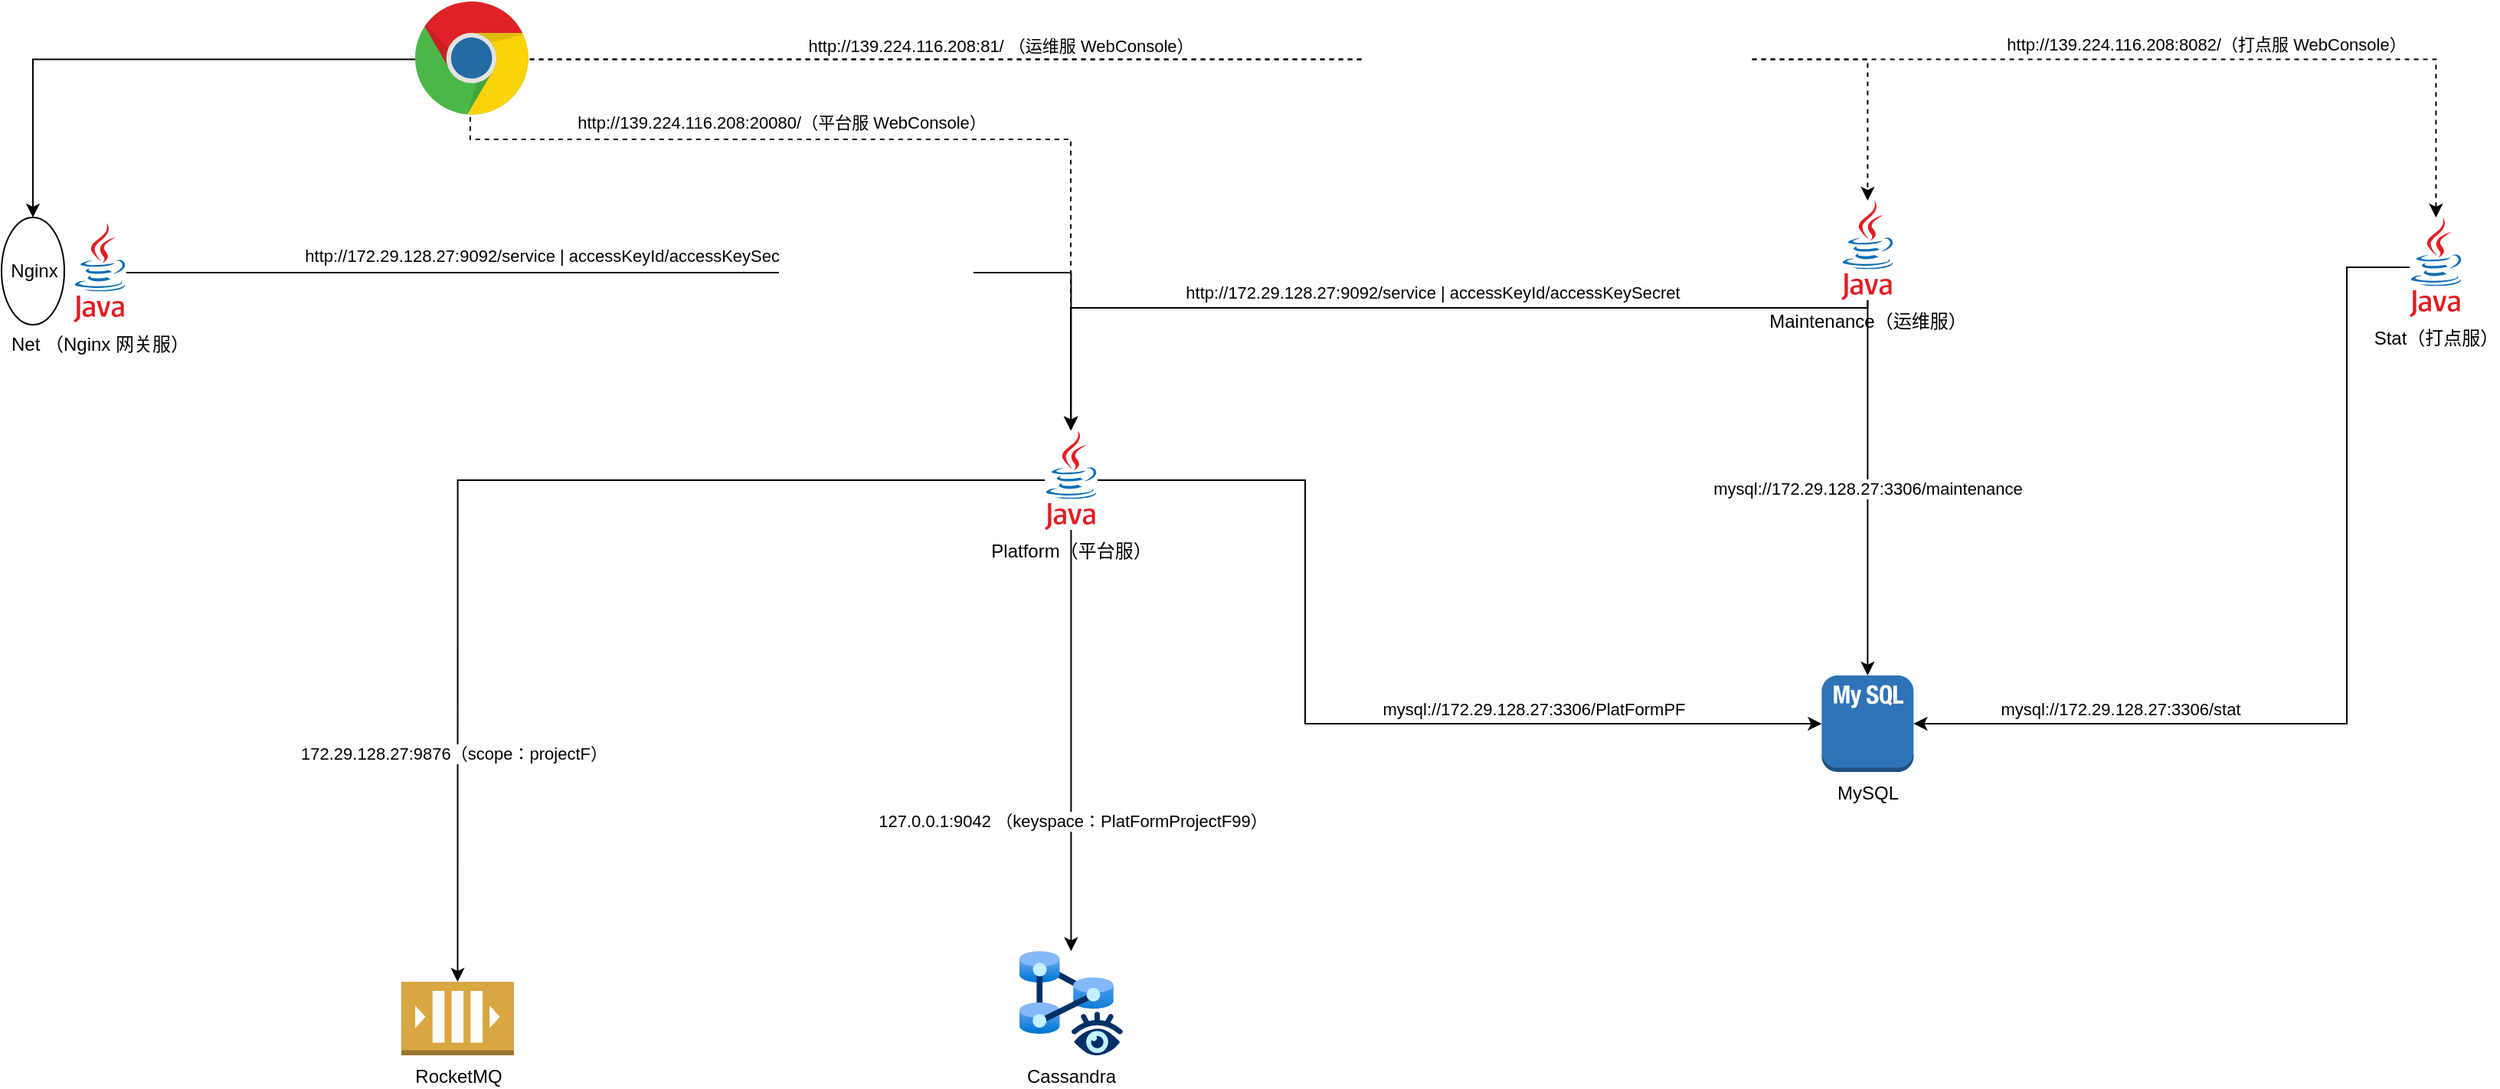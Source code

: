<mxfile version="21.5.0" type="device">
  <diagram name="第 1 页" id="1TcEs7H4qGrX66cPTp6P">
    <mxGraphModel dx="2105" dy="1025" grid="1" gridSize="10" guides="1" tooltips="1" connect="1" arrows="1" fold="1" page="1" pageScale="1" pageWidth="1920" pageHeight="1200" math="0" shadow="0">
      <root>
        <mxCell id="0" />
        <mxCell id="1" parent="0" />
        <mxCell id="Q9MMAdPLDHAIFyyj9GLM-20" style="edgeStyle=orthogonalEdgeStyle;rounded=0;orthogonalLoop=1;jettySize=auto;html=1;entryX=0;entryY=0.5;entryDx=0;entryDy=0;entryPerimeter=0;" edge="1" parent="1" source="Q9MMAdPLDHAIFyyj9GLM-2" target="Q9MMAdPLDHAIFyyj9GLM-6">
          <mxGeometry relative="1" as="geometry">
            <Array as="points">
              <mxPoint x="1120" y="573" />
              <mxPoint x="1120" y="732" />
            </Array>
          </mxGeometry>
        </mxCell>
        <mxCell id="Q9MMAdPLDHAIFyyj9GLM-21" value="mysql://172.29.128.27:3306/PlatFormPF" style="edgeLabel;html=1;align=center;verticalAlign=middle;resizable=0;points=[];" vertex="1" connectable="0" parent="Q9MMAdPLDHAIFyyj9GLM-20">
          <mxGeometry x="0.404" y="-2" relative="1" as="geometry">
            <mxPoint y="-12" as="offset" />
          </mxGeometry>
        </mxCell>
        <mxCell id="Q9MMAdPLDHAIFyyj9GLM-24" style="edgeStyle=orthogonalEdgeStyle;rounded=0;orthogonalLoop=1;jettySize=auto;html=1;" edge="1" parent="1" source="Q9MMAdPLDHAIFyyj9GLM-2" target="Q9MMAdPLDHAIFyyj9GLM-23">
          <mxGeometry relative="1" as="geometry" />
        </mxCell>
        <mxCell id="Q9MMAdPLDHAIFyyj9GLM-25" value="127.0.0.1:9042 （keyspace：PlatFormProjectF99）" style="edgeLabel;html=1;align=center;verticalAlign=middle;resizable=0;points=[];" vertex="1" connectable="0" parent="Q9MMAdPLDHAIFyyj9GLM-24">
          <mxGeometry x="0.379" y="1" relative="1" as="geometry">
            <mxPoint as="offset" />
          </mxGeometry>
        </mxCell>
        <mxCell id="Q9MMAdPLDHAIFyyj9GLM-28" style="edgeStyle=orthogonalEdgeStyle;rounded=0;orthogonalLoop=1;jettySize=auto;html=1;entryX=0.5;entryY=0;entryDx=0;entryDy=0;entryPerimeter=0;" edge="1" parent="1" source="Q9MMAdPLDHAIFyyj9GLM-2" target="Q9MMAdPLDHAIFyyj9GLM-27">
          <mxGeometry relative="1" as="geometry" />
        </mxCell>
        <mxCell id="Q9MMAdPLDHAIFyyj9GLM-29" value="172.29.128.27:9876（scope：projectF）" style="edgeLabel;html=1;align=center;verticalAlign=middle;resizable=0;points=[];" vertex="1" connectable="0" parent="Q9MMAdPLDHAIFyyj9GLM-28">
          <mxGeometry x="-0.064" relative="1" as="geometry">
            <mxPoint x="-54" y="178" as="offset" />
          </mxGeometry>
        </mxCell>
        <mxCell id="Q9MMAdPLDHAIFyyj9GLM-2" value="Platform（平台服）" style="dashed=0;outlineConnect=0;html=1;align=center;labelPosition=center;verticalLabelPosition=bottom;verticalAlign=top;shape=mxgraph.weblogos.java" vertex="1" parent="1">
          <mxGeometry x="950" y="540" width="34.4" height="65" as="geometry" />
        </mxCell>
        <mxCell id="Q9MMAdPLDHAIFyyj9GLM-4" style="edgeStyle=orthogonalEdgeStyle;rounded=0;orthogonalLoop=1;jettySize=auto;html=1;" edge="1" parent="1" source="Q9MMAdPLDHAIFyyj9GLM-3" target="Q9MMAdPLDHAIFyyj9GLM-2">
          <mxGeometry relative="1" as="geometry">
            <Array as="points">
              <mxPoint x="1487" y="460" />
              <mxPoint x="967" y="460" />
            </Array>
          </mxGeometry>
        </mxCell>
        <mxCell id="Q9MMAdPLDHAIFyyj9GLM-5" value="http://172.29.128.27:9092/service |&amp;nbsp;accessKeyId/accessKeySecret" style="edgeLabel;html=1;align=center;verticalAlign=middle;resizable=0;points=[];" vertex="1" connectable="0" parent="Q9MMAdPLDHAIFyyj9GLM-4">
          <mxGeometry x="-0.309" y="1" relative="1" as="geometry">
            <mxPoint x="-80" y="-11" as="offset" />
          </mxGeometry>
        </mxCell>
        <mxCell id="Q9MMAdPLDHAIFyyj9GLM-7" value="mysql://172.29.128.27:3306/maintenance" style="edgeStyle=orthogonalEdgeStyle;rounded=0;orthogonalLoop=1;jettySize=auto;html=1;" edge="1" parent="1" source="Q9MMAdPLDHAIFyyj9GLM-3" target="Q9MMAdPLDHAIFyyj9GLM-6">
          <mxGeometry relative="1" as="geometry" />
        </mxCell>
        <mxCell id="Q9MMAdPLDHAIFyyj9GLM-3" value="Maintenance（运维服）" style="dashed=0;outlineConnect=0;html=1;align=center;labelPosition=center;verticalLabelPosition=bottom;verticalAlign=top;shape=mxgraph.weblogos.java" vertex="1" parent="1">
          <mxGeometry x="1470" y="390" width="34.4" height="65" as="geometry" />
        </mxCell>
        <mxCell id="Q9MMAdPLDHAIFyyj9GLM-6" value="MySQL" style="outlineConnect=0;dashed=0;verticalLabelPosition=bottom;verticalAlign=top;align=center;html=1;shape=mxgraph.aws3.mysql_db_instance_2;fillColor=#2E73B8;gradientColor=none;" vertex="1" parent="1">
          <mxGeometry x="1457.2" y="700" width="60" height="63" as="geometry" />
        </mxCell>
        <mxCell id="Q9MMAdPLDHAIFyyj9GLM-10" style="edgeStyle=orthogonalEdgeStyle;rounded=0;orthogonalLoop=1;jettySize=auto;html=1;dashed=1;" edge="1" parent="1" source="Q9MMAdPLDHAIFyyj9GLM-9" target="Q9MMAdPLDHAIFyyj9GLM-3">
          <mxGeometry relative="1" as="geometry" />
        </mxCell>
        <mxCell id="Q9MMAdPLDHAIFyyj9GLM-11" value="http://139.224.116.208:81/ （运维服 WebConsole）" style="edgeLabel;html=1;align=center;verticalAlign=middle;resizable=0;points=[];" vertex="1" connectable="0" parent="Q9MMAdPLDHAIFyyj9GLM-10">
          <mxGeometry x="-0.365" y="-4" relative="1" as="geometry">
            <mxPoint y="-13" as="offset" />
          </mxGeometry>
        </mxCell>
        <mxCell id="Q9MMAdPLDHAIFyyj9GLM-18" style="edgeStyle=orthogonalEdgeStyle;rounded=0;orthogonalLoop=1;jettySize=auto;html=1;dashed=1;" edge="1" parent="1" source="Q9MMAdPLDHAIFyyj9GLM-9" target="Q9MMAdPLDHAIFyyj9GLM-2">
          <mxGeometry relative="1" as="geometry">
            <mxPoint x="612.8" y="349.997" as="sourcePoint" />
            <mxPoint x="967.0" y="442.33" as="targetPoint" />
            <Array as="points">
              <mxPoint x="575" y="350" />
              <mxPoint x="967" y="350" />
            </Array>
          </mxGeometry>
        </mxCell>
        <mxCell id="Q9MMAdPLDHAIFyyj9GLM-19" value="http://139.224.116.208:20080/（平台服 WebConsole）" style="edgeLabel;html=1;align=center;verticalAlign=middle;resizable=0;points=[];" vertex="1" connectable="0" parent="Q9MMAdPLDHAIFyyj9GLM-18">
          <mxGeometry x="-0.265" y="-1" relative="1" as="geometry">
            <mxPoint x="-2" y="-12" as="offset" />
          </mxGeometry>
        </mxCell>
        <mxCell id="Q9MMAdPLDHAIFyyj9GLM-38" style="edgeStyle=orthogonalEdgeStyle;rounded=0;orthogonalLoop=1;jettySize=auto;html=1;" edge="1" parent="1" source="Q9MMAdPLDHAIFyyj9GLM-9" target="Q9MMAdPLDHAIFyyj9GLM-32">
          <mxGeometry relative="1" as="geometry" />
        </mxCell>
        <mxCell id="Q9MMAdPLDHAIFyyj9GLM-44" style="edgeStyle=orthogonalEdgeStyle;rounded=0;orthogonalLoop=1;jettySize=auto;html=1;dashed=1;" edge="1" parent="1" source="Q9MMAdPLDHAIFyyj9GLM-9" target="Q9MMAdPLDHAIFyyj9GLM-39">
          <mxGeometry relative="1" as="geometry" />
        </mxCell>
        <mxCell id="Q9MMAdPLDHAIFyyj9GLM-45" value="http://139.224.116.208:8082/（打点服 WebConsole）" style="edgeLabel;html=1;align=center;verticalAlign=middle;resizable=0;points=[];" vertex="1" connectable="0" parent="Q9MMAdPLDHAIFyyj9GLM-44">
          <mxGeometry x="0.626" y="3" relative="1" as="geometry">
            <mxPoint x="-2" y="-7" as="offset" />
          </mxGeometry>
        </mxCell>
        <mxCell id="Q9MMAdPLDHAIFyyj9GLM-9" value="" style="dashed=0;outlineConnect=0;html=1;align=center;labelPosition=center;verticalLabelPosition=bottom;verticalAlign=top;shape=mxgraph.weblogos.chrome" vertex="1" parent="1">
          <mxGeometry x="539" y="260" width="74.8" height="75.4" as="geometry" />
        </mxCell>
        <mxCell id="Q9MMAdPLDHAIFyyj9GLM-23" value="Cassandra" style="image;aspect=fixed;html=1;points=[];align=center;fontSize=12;image=img/lib/azure2/other/Managed_Instance_Apache_Cassandra.svg;" vertex="1" parent="1">
          <mxGeometry x="933.2" y="880" width="68" height="68" as="geometry" />
        </mxCell>
        <mxCell id="Q9MMAdPLDHAIFyyj9GLM-27" value="RocketMQ" style="outlineConnect=0;dashed=0;verticalLabelPosition=bottom;verticalAlign=top;align=center;html=1;shape=mxgraph.aws3.queue;fillColor=#D9A741;gradientColor=none;" vertex="1" parent="1">
          <mxGeometry x="530" y="900" width="73.5" height="48" as="geometry" />
        </mxCell>
        <mxCell id="Q9MMAdPLDHAIFyyj9GLM-34" style="edgeStyle=orthogonalEdgeStyle;rounded=0;orthogonalLoop=1;jettySize=auto;html=1;" edge="1" parent="1" source="Q9MMAdPLDHAIFyyj9GLM-30" target="Q9MMAdPLDHAIFyyj9GLM-2">
          <mxGeometry relative="1" as="geometry" />
        </mxCell>
        <mxCell id="Q9MMAdPLDHAIFyyj9GLM-35" value="http://172.29.128.27:9092/service |&amp;nbsp;accessKeyId/accessKeySecret" style="edgeLabel;html=1;align=center;verticalAlign=middle;resizable=0;points=[];" vertex="1" connectable="0" parent="Q9MMAdPLDHAIFyyj9GLM-34">
          <mxGeometry x="-0.229" y="-1" relative="1" as="geometry">
            <mxPoint y="-12" as="offset" />
          </mxGeometry>
        </mxCell>
        <mxCell id="Q9MMAdPLDHAIFyyj9GLM-37" value="" style="group" vertex="1" connectable="0" parent="1">
          <mxGeometry x="269" y="401" width="81.4" height="70" as="geometry" />
        </mxCell>
        <mxCell id="Q9MMAdPLDHAIFyyj9GLM-30" value="Net （Nginx 网关服）" style="dashed=0;outlineConnect=0;html=1;align=center;labelPosition=center;verticalLabelPosition=bottom;verticalAlign=top;shape=mxgraph.weblogos.java" vertex="1" parent="Q9MMAdPLDHAIFyyj9GLM-37">
          <mxGeometry x="47" y="3.5" width="34.4" height="65" as="geometry" />
        </mxCell>
        <mxCell id="Q9MMAdPLDHAIFyyj9GLM-32" value="Nginx" style="ellipse;html=1;" vertex="1" parent="Q9MMAdPLDHAIFyyj9GLM-37">
          <mxGeometry width="41" height="70" as="geometry" />
        </mxCell>
        <mxCell id="Q9MMAdPLDHAIFyyj9GLM-40" style="edgeStyle=orthogonalEdgeStyle;rounded=0;orthogonalLoop=1;jettySize=auto;html=1;entryX=1;entryY=0.5;entryDx=0;entryDy=0;entryPerimeter=0;" edge="1" parent="1" source="Q9MMAdPLDHAIFyyj9GLM-39" target="Q9MMAdPLDHAIFyyj9GLM-6">
          <mxGeometry relative="1" as="geometry">
            <Array as="points">
              <mxPoint x="1800" y="434" />
              <mxPoint x="1800" y="732" />
            </Array>
          </mxGeometry>
        </mxCell>
        <mxCell id="Q9MMAdPLDHAIFyyj9GLM-41" value="&lt;div style=&quot;background-color:#1e1f22;color:#bcbec4&quot;&gt;&lt;pre style=&quot;font-family:&#39;JetBrains Mono&#39;,monospace;font-size:9.8pt;&quot;&gt;&lt;br&gt;&lt;/pre&gt;&lt;/div&gt;" style="edgeLabel;html=1;align=center;verticalAlign=middle;resizable=0;points=[];" vertex="1" connectable="0" parent="Q9MMAdPLDHAIFyyj9GLM-40">
          <mxGeometry x="0.512" y="2" relative="1" as="geometry">
            <mxPoint as="offset" />
          </mxGeometry>
        </mxCell>
        <mxCell id="Q9MMAdPLDHAIFyyj9GLM-43" value="mysql://172.29.128.27:3306/stat" style="edgeLabel;html=1;align=center;verticalAlign=middle;resizable=0;points=[];" vertex="1" connectable="0" parent="Q9MMAdPLDHAIFyyj9GLM-40">
          <mxGeometry x="0.566" y="-1" relative="1" as="geometry">
            <mxPoint y="-9" as="offset" />
          </mxGeometry>
        </mxCell>
        <mxCell id="Q9MMAdPLDHAIFyyj9GLM-39" value="Stat（打点服）" style="dashed=0;outlineConnect=0;html=1;align=center;labelPosition=center;verticalLabelPosition=bottom;verticalAlign=top;shape=mxgraph.weblogos.java" vertex="1" parent="1">
          <mxGeometry x="1841" y="401" width="34.4" height="65" as="geometry" />
        </mxCell>
      </root>
    </mxGraphModel>
  </diagram>
</mxfile>
